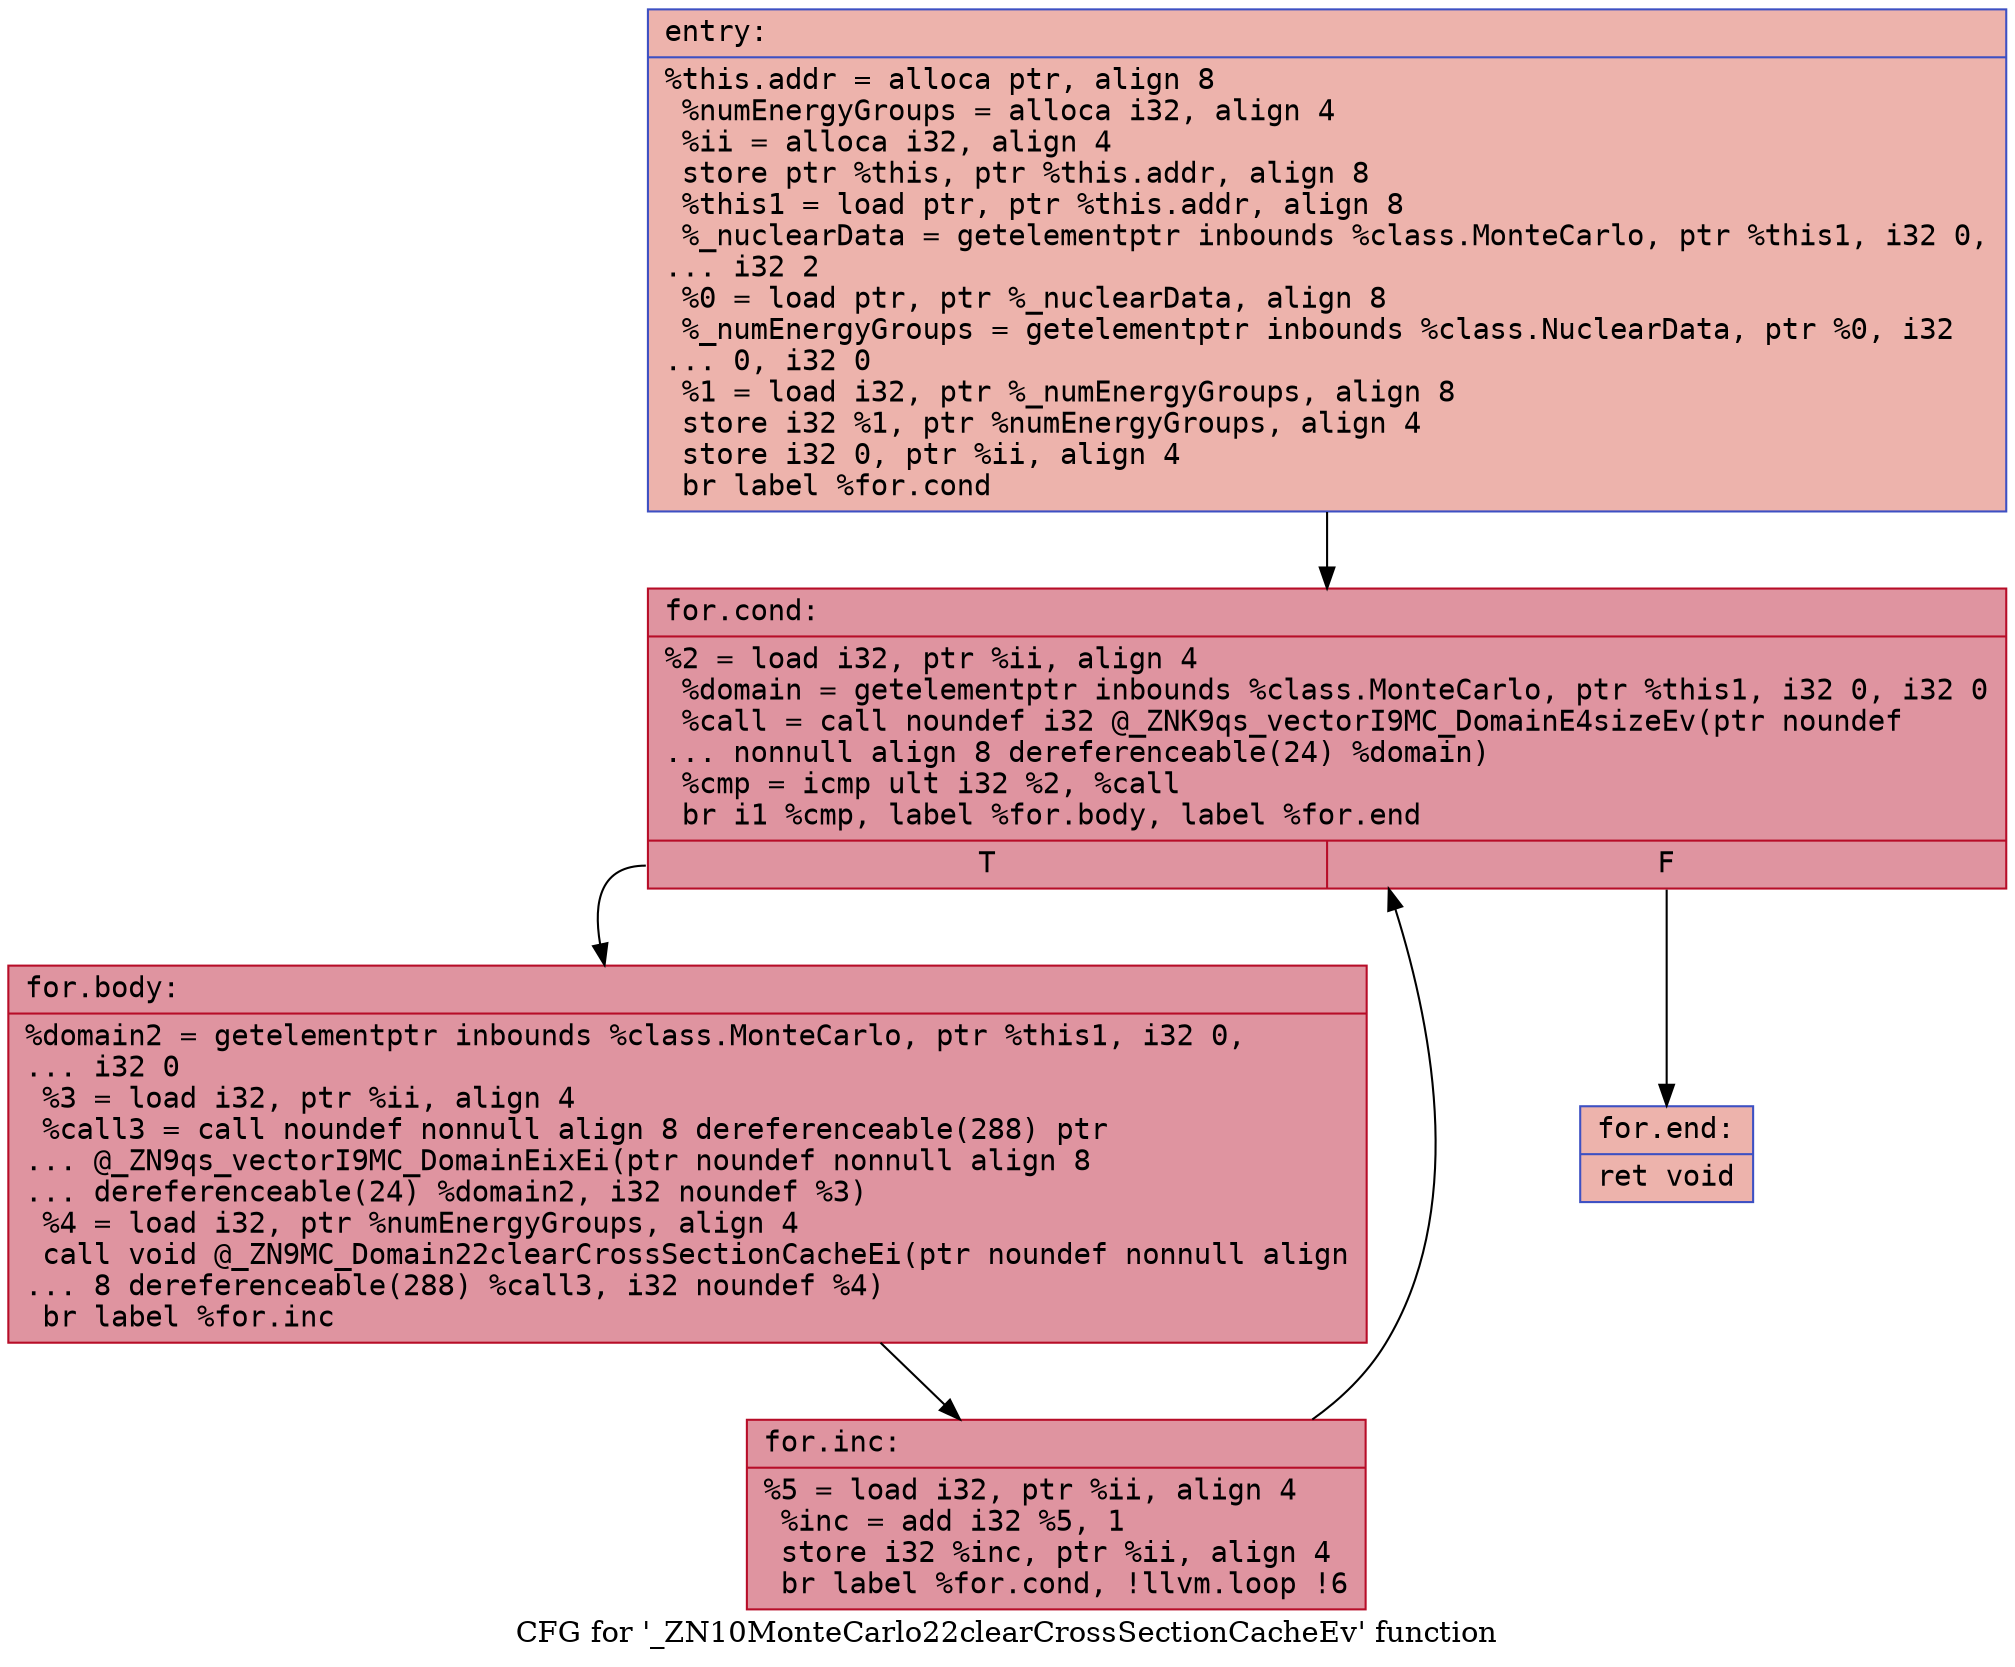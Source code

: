 digraph "CFG for '_ZN10MonteCarlo22clearCrossSectionCacheEv' function" {
	label="CFG for '_ZN10MonteCarlo22clearCrossSectionCacheEv' function";

	Node0x564271985b80 [shape=record,color="#3d50c3ff", style=filled, fillcolor="#d6524470" fontname="Courier",label="{entry:\l|  %this.addr = alloca ptr, align 8\l  %numEnergyGroups = alloca i32, align 4\l  %ii = alloca i32, align 4\l  store ptr %this, ptr %this.addr, align 8\l  %this1 = load ptr, ptr %this.addr, align 8\l  %_nuclearData = getelementptr inbounds %class.MonteCarlo, ptr %this1, i32 0,\l... i32 2\l  %0 = load ptr, ptr %_nuclearData, align 8\l  %_numEnergyGroups = getelementptr inbounds %class.NuclearData, ptr %0, i32\l... 0, i32 0\l  %1 = load i32, ptr %_numEnergyGroups, align 8\l  store i32 %1, ptr %numEnergyGroups, align 4\l  store i32 0, ptr %ii, align 4\l  br label %for.cond\l}"];
	Node0x564271985b80 -> Node0x564271986370[tooltip="entry -> for.cond\nProbability 100.00%" ];
	Node0x564271986370 [shape=record,color="#b70d28ff", style=filled, fillcolor="#b70d2870" fontname="Courier",label="{for.cond:\l|  %2 = load i32, ptr %ii, align 4\l  %domain = getelementptr inbounds %class.MonteCarlo, ptr %this1, i32 0, i32 0\l  %call = call noundef i32 @_ZNK9qs_vectorI9MC_DomainE4sizeEv(ptr noundef\l... nonnull align 8 dereferenceable(24) %domain)\l  %cmp = icmp ult i32 %2, %call\l  br i1 %cmp, label %for.body, label %for.end\l|{<s0>T|<s1>F}}"];
	Node0x564271986370:s0 -> Node0x5642719867d0[tooltip="for.cond -> for.body\nProbability 96.88%" ];
	Node0x564271986370:s1 -> Node0x564271986a20[tooltip="for.cond -> for.end\nProbability 3.12%" ];
	Node0x5642719867d0 [shape=record,color="#b70d28ff", style=filled, fillcolor="#b70d2870" fontname="Courier",label="{for.body:\l|  %domain2 = getelementptr inbounds %class.MonteCarlo, ptr %this1, i32 0,\l... i32 0\l  %3 = load i32, ptr %ii, align 4\l  %call3 = call noundef nonnull align 8 dereferenceable(288) ptr\l... @_ZN9qs_vectorI9MC_DomainEixEi(ptr noundef nonnull align 8\l... dereferenceable(24) %domain2, i32 noundef %3)\l  %4 = load i32, ptr %numEnergyGroups, align 4\l  call void @_ZN9MC_Domain22clearCrossSectionCacheEi(ptr noundef nonnull align\l... 8 dereferenceable(288) %call3, i32 noundef %4)\l  br label %for.inc\l}"];
	Node0x5642719867d0 -> Node0x564271988200[tooltip="for.body -> for.inc\nProbability 100.00%" ];
	Node0x564271988200 [shape=record,color="#b70d28ff", style=filled, fillcolor="#b70d2870" fontname="Courier",label="{for.inc:\l|  %5 = load i32, ptr %ii, align 4\l  %inc = add i32 %5, 1\l  store i32 %inc, ptr %ii, align 4\l  br label %for.cond, !llvm.loop !6\l}"];
	Node0x564271988200 -> Node0x564271986370[tooltip="for.inc -> for.cond\nProbability 100.00%" ];
	Node0x564271986a20 [shape=record,color="#3d50c3ff", style=filled, fillcolor="#d6524470" fontname="Courier",label="{for.end:\l|  ret void\l}"];
}
